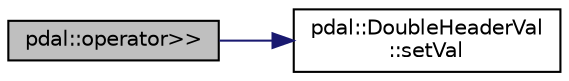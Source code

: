 digraph "pdal::operator&gt;&gt;"
{
  edge [fontname="Helvetica",fontsize="10",labelfontname="Helvetica",labelfontsize="10"];
  node [fontname="Helvetica",fontsize="10",shape=record];
  rankdir="LR";
  Node1 [label="pdal::operator\>\>",height=0.2,width=0.4,color="black", fillcolor="grey75", style="filled", fontcolor="black"];
  Node1 -> Node2 [color="midnightblue",fontsize="10",style="solid",fontname="Helvetica"];
  Node2 [label="pdal::DoubleHeaderVal\l::setVal",height=0.2,width=0.4,color="black", fillcolor="white", style="filled",URL="$classpdal_1_1DoubleHeaderVal.html#a03492781ead820755be33ea01746eb34"];
}
